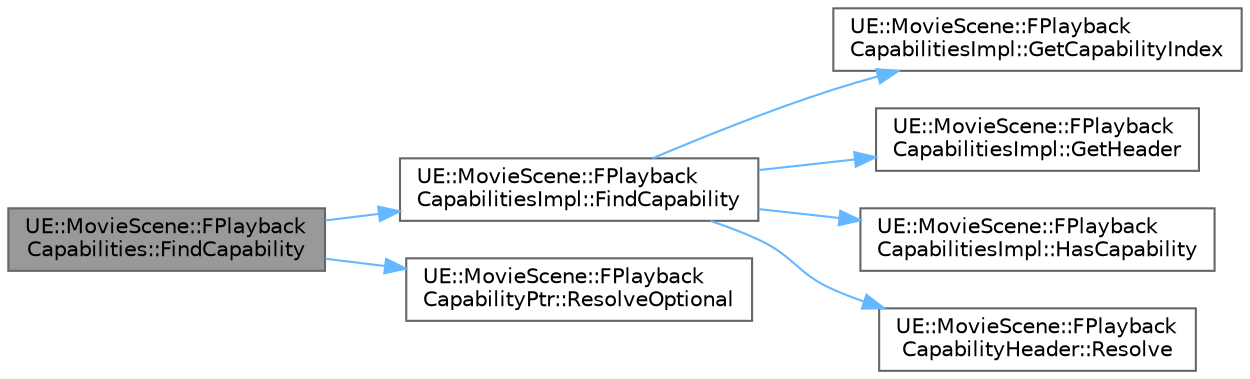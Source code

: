 digraph "UE::MovieScene::FPlaybackCapabilities::FindCapability"
{
 // INTERACTIVE_SVG=YES
 // LATEX_PDF_SIZE
  bgcolor="transparent";
  edge [fontname=Helvetica,fontsize=10,labelfontname=Helvetica,labelfontsize=10];
  node [fontname=Helvetica,fontsize=10,shape=box,height=0.2,width=0.4];
  rankdir="LR";
  Node1 [id="Node000001",label="UE::MovieScene::FPlayback\lCapabilities::FindCapability",height=0.2,width=0.4,color="gray40", fillcolor="grey60", style="filled", fontcolor="black",tooltip="Finds the specified capability within the container, if present."];
  Node1 -> Node2 [id="edge1_Node000001_Node000002",color="steelblue1",style="solid",tooltip=" "];
  Node2 [id="Node000002",label="UE::MovieScene::FPlayback\lCapabilitiesImpl::FindCapability",height=0.2,width=0.4,color="grey40", fillcolor="white", style="filled",URL="$d0/d99/structUE_1_1MovieScene_1_1FPlaybackCapabilitiesImpl.html#ab18cb91dc42b4389aaf9e67f0e4960db",tooltip=" "];
  Node2 -> Node3 [id="edge2_Node000002_Node000003",color="steelblue1",style="solid",tooltip=" "];
  Node3 [id="Node000003",label="UE::MovieScene::FPlayback\lCapabilitiesImpl::GetCapabilityIndex",height=0.2,width=0.4,color="grey40", fillcolor="white", style="filled",URL="$d0/d99/structUE_1_1MovieScene_1_1FPlaybackCapabilitiesImpl.html#a9409c08889ed6bfd17970d486d804323",tooltip=" "];
  Node2 -> Node4 [id="edge3_Node000002_Node000004",color="steelblue1",style="solid",tooltip=" "];
  Node4 [id="Node000004",label="UE::MovieScene::FPlayback\lCapabilitiesImpl::GetHeader",height=0.2,width=0.4,color="grey40", fillcolor="white", style="filled",URL="$d0/d99/structUE_1_1MovieScene_1_1FPlaybackCapabilitiesImpl.html#a45eb03f8c8f2bfc9bb70492629739606",tooltip=" "];
  Node2 -> Node5 [id="edge4_Node000002_Node000005",color="steelblue1",style="solid",tooltip=" "];
  Node5 [id="Node000005",label="UE::MovieScene::FPlayback\lCapabilitiesImpl::HasCapability",height=0.2,width=0.4,color="grey40", fillcolor="white", style="filled",URL="$d0/d99/structUE_1_1MovieScene_1_1FPlaybackCapabilitiesImpl.html#a3225ebd44d3fad1e348b1c2bff77359a",tooltip=" "];
  Node2 -> Node6 [id="edge5_Node000002_Node000006",color="steelblue1",style="solid",tooltip=" "];
  Node6 [id="Node000006",label="UE::MovieScene::FPlayback\lCapabilityHeader::Resolve",height=0.2,width=0.4,color="grey40", fillcolor="white", style="filled",URL="$d1/dd6/structUE_1_1MovieScene_1_1FPlaybackCapabilityHeader.html#a808fec4f4ac4aec7af12c39269cc3587",tooltip="Resolve the given raw pointer into a capability pointer."];
  Node1 -> Node7 [id="edge6_Node000001_Node000007",color="steelblue1",style="solid",tooltip=" "];
  Node7 [id="Node000007",label="UE::MovieScene::FPlayback\lCapabilityPtr::ResolveOptional",height=0.2,width=0.4,color="grey40", fillcolor="white", style="filled",URL="$da/d73/structUE_1_1MovieScene_1_1FPlaybackCapabilityPtr.html#a6a75d7c9425983a530ee87aeb9e3fc8b",tooltip=" "];
}
